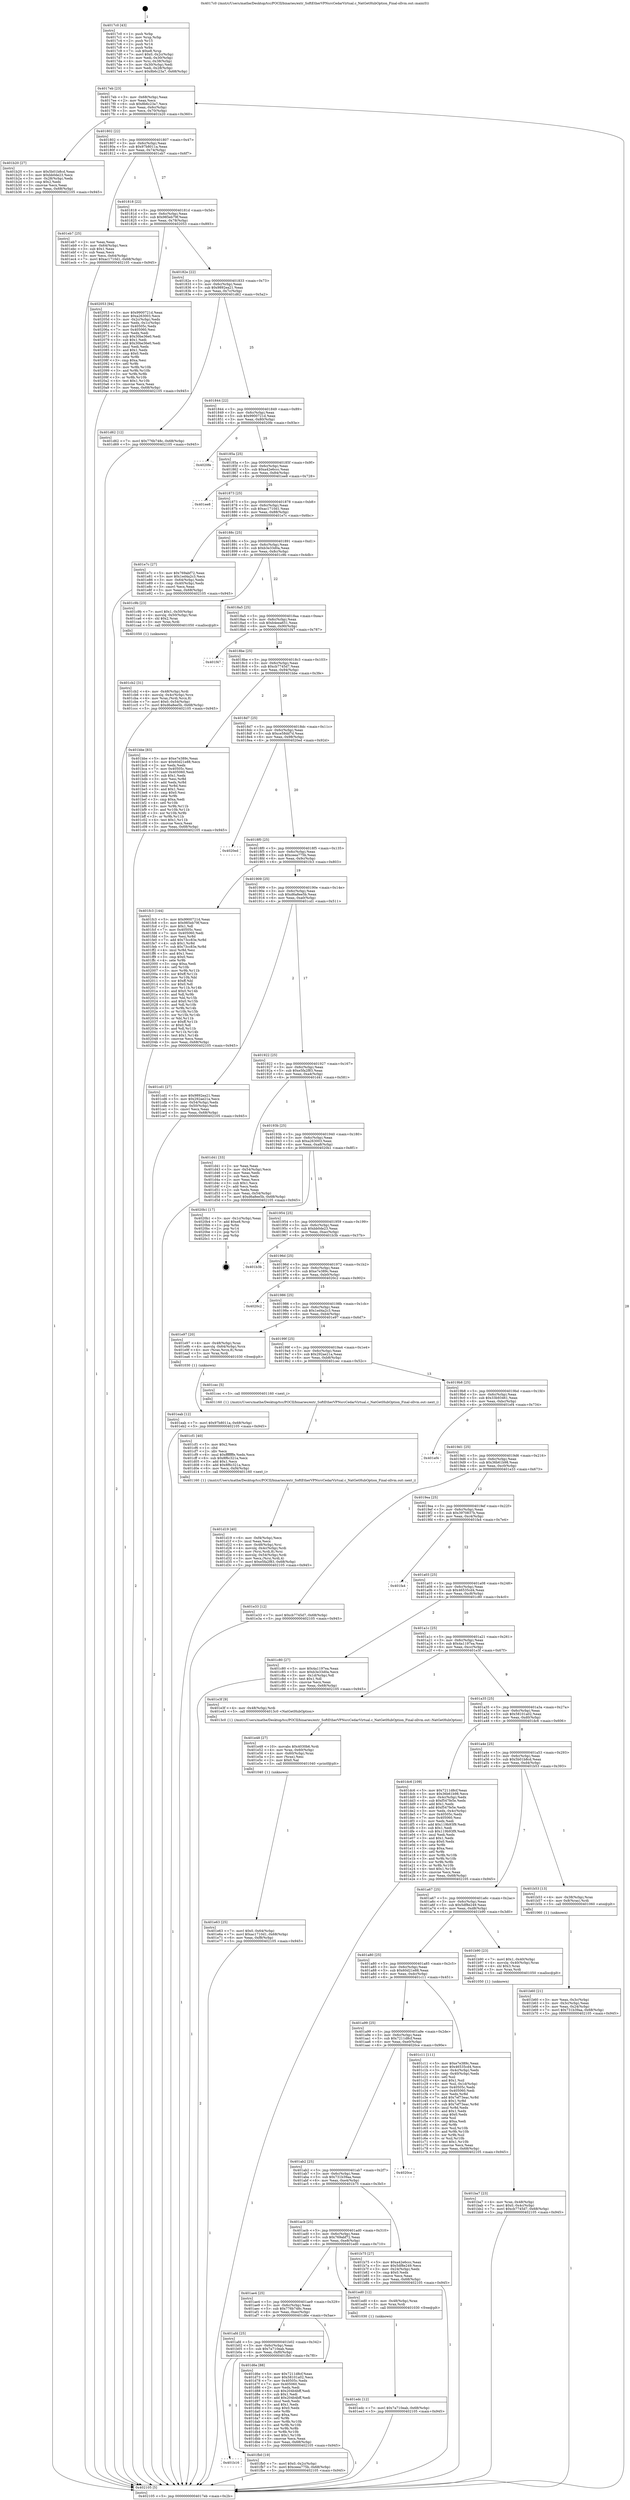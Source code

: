 digraph "0x4017c0" {
  label = "0x4017c0 (/mnt/c/Users/mathe/Desktop/tcc/POCII/binaries/extr_SoftEtherVPNsrcCedarVirtual.c_NatGetHubOption_Final-ollvm.out::main(0))"
  labelloc = "t"
  node[shape=record]

  Entry [label="",width=0.3,height=0.3,shape=circle,fillcolor=black,style=filled]
  "0x4017eb" [label="{
     0x4017eb [23]\l
     | [instrs]\l
     &nbsp;&nbsp;0x4017eb \<+3\>: mov -0x68(%rbp),%eax\l
     &nbsp;&nbsp;0x4017ee \<+2\>: mov %eax,%ecx\l
     &nbsp;&nbsp;0x4017f0 \<+6\>: sub $0x8b6c23a7,%ecx\l
     &nbsp;&nbsp;0x4017f6 \<+3\>: mov %eax,-0x6c(%rbp)\l
     &nbsp;&nbsp;0x4017f9 \<+3\>: mov %ecx,-0x70(%rbp)\l
     &nbsp;&nbsp;0x4017fc \<+6\>: je 0000000000401b20 \<main+0x360\>\l
  }"]
  "0x401b20" [label="{
     0x401b20 [27]\l
     | [instrs]\l
     &nbsp;&nbsp;0x401b20 \<+5\>: mov $0x5b01b8cd,%eax\l
     &nbsp;&nbsp;0x401b25 \<+5\>: mov $0xbb0de23,%ecx\l
     &nbsp;&nbsp;0x401b2a \<+3\>: mov -0x28(%rbp),%edx\l
     &nbsp;&nbsp;0x401b2d \<+3\>: cmp $0x2,%edx\l
     &nbsp;&nbsp;0x401b30 \<+3\>: cmovne %ecx,%eax\l
     &nbsp;&nbsp;0x401b33 \<+3\>: mov %eax,-0x68(%rbp)\l
     &nbsp;&nbsp;0x401b36 \<+5\>: jmp 0000000000402105 \<main+0x945\>\l
  }"]
  "0x401802" [label="{
     0x401802 [22]\l
     | [instrs]\l
     &nbsp;&nbsp;0x401802 \<+5\>: jmp 0000000000401807 \<main+0x47\>\l
     &nbsp;&nbsp;0x401807 \<+3\>: mov -0x6c(%rbp),%eax\l
     &nbsp;&nbsp;0x40180a \<+5\>: sub $0x97b8011a,%eax\l
     &nbsp;&nbsp;0x40180f \<+3\>: mov %eax,-0x74(%rbp)\l
     &nbsp;&nbsp;0x401812 \<+6\>: je 0000000000401eb7 \<main+0x6f7\>\l
  }"]
  "0x402105" [label="{
     0x402105 [5]\l
     | [instrs]\l
     &nbsp;&nbsp;0x402105 \<+5\>: jmp 00000000004017eb \<main+0x2b\>\l
  }"]
  "0x4017c0" [label="{
     0x4017c0 [43]\l
     | [instrs]\l
     &nbsp;&nbsp;0x4017c0 \<+1\>: push %rbp\l
     &nbsp;&nbsp;0x4017c1 \<+3\>: mov %rsp,%rbp\l
     &nbsp;&nbsp;0x4017c4 \<+2\>: push %r15\l
     &nbsp;&nbsp;0x4017c6 \<+2\>: push %r14\l
     &nbsp;&nbsp;0x4017c8 \<+1\>: push %rbx\l
     &nbsp;&nbsp;0x4017c9 \<+7\>: sub $0xe8,%rsp\l
     &nbsp;&nbsp;0x4017d0 \<+7\>: movl $0x0,-0x2c(%rbp)\l
     &nbsp;&nbsp;0x4017d7 \<+3\>: mov %edi,-0x30(%rbp)\l
     &nbsp;&nbsp;0x4017da \<+4\>: mov %rsi,-0x38(%rbp)\l
     &nbsp;&nbsp;0x4017de \<+3\>: mov -0x30(%rbp),%edi\l
     &nbsp;&nbsp;0x4017e1 \<+3\>: mov %edi,-0x28(%rbp)\l
     &nbsp;&nbsp;0x4017e4 \<+7\>: movl $0x8b6c23a7,-0x68(%rbp)\l
  }"]
  Exit [label="",width=0.3,height=0.3,shape=circle,fillcolor=black,style=filled,peripheries=2]
  "0x401eb7" [label="{
     0x401eb7 [25]\l
     | [instrs]\l
     &nbsp;&nbsp;0x401eb7 \<+2\>: xor %eax,%eax\l
     &nbsp;&nbsp;0x401eb9 \<+3\>: mov -0x64(%rbp),%ecx\l
     &nbsp;&nbsp;0x401ebc \<+3\>: sub $0x1,%eax\l
     &nbsp;&nbsp;0x401ebf \<+2\>: sub %eax,%ecx\l
     &nbsp;&nbsp;0x401ec1 \<+3\>: mov %ecx,-0x64(%rbp)\l
     &nbsp;&nbsp;0x401ec4 \<+7\>: movl $0xac1710d1,-0x68(%rbp)\l
     &nbsp;&nbsp;0x401ecb \<+5\>: jmp 0000000000402105 \<main+0x945\>\l
  }"]
  "0x401818" [label="{
     0x401818 [22]\l
     | [instrs]\l
     &nbsp;&nbsp;0x401818 \<+5\>: jmp 000000000040181d \<main+0x5d\>\l
     &nbsp;&nbsp;0x40181d \<+3\>: mov -0x6c(%rbp),%eax\l
     &nbsp;&nbsp;0x401820 \<+5\>: sub $0x985eb79f,%eax\l
     &nbsp;&nbsp;0x401825 \<+3\>: mov %eax,-0x78(%rbp)\l
     &nbsp;&nbsp;0x401828 \<+6\>: je 0000000000402053 \<main+0x893\>\l
  }"]
  "0x401b16" [label="{
     0x401b16\l
  }", style=dashed]
  "0x402053" [label="{
     0x402053 [94]\l
     | [instrs]\l
     &nbsp;&nbsp;0x402053 \<+5\>: mov $0x9900721d,%eax\l
     &nbsp;&nbsp;0x402058 \<+5\>: mov $0xa263003,%ecx\l
     &nbsp;&nbsp;0x40205d \<+3\>: mov -0x2c(%rbp),%edx\l
     &nbsp;&nbsp;0x402060 \<+3\>: mov %edx,-0x1c(%rbp)\l
     &nbsp;&nbsp;0x402063 \<+7\>: mov 0x40505c,%edx\l
     &nbsp;&nbsp;0x40206a \<+7\>: mov 0x405060,%esi\l
     &nbsp;&nbsp;0x402071 \<+2\>: mov %edx,%edi\l
     &nbsp;&nbsp;0x402073 \<+6\>: sub $0x30be36e0,%edi\l
     &nbsp;&nbsp;0x402079 \<+3\>: sub $0x1,%edi\l
     &nbsp;&nbsp;0x40207c \<+6\>: add $0x30be36e0,%edi\l
     &nbsp;&nbsp;0x402082 \<+3\>: imul %edi,%edx\l
     &nbsp;&nbsp;0x402085 \<+3\>: and $0x1,%edx\l
     &nbsp;&nbsp;0x402088 \<+3\>: cmp $0x0,%edx\l
     &nbsp;&nbsp;0x40208b \<+4\>: sete %r8b\l
     &nbsp;&nbsp;0x40208f \<+3\>: cmp $0xa,%esi\l
     &nbsp;&nbsp;0x402092 \<+4\>: setl %r9b\l
     &nbsp;&nbsp;0x402096 \<+3\>: mov %r8b,%r10b\l
     &nbsp;&nbsp;0x402099 \<+3\>: and %r9b,%r10b\l
     &nbsp;&nbsp;0x40209c \<+3\>: xor %r9b,%r8b\l
     &nbsp;&nbsp;0x40209f \<+3\>: or %r8b,%r10b\l
     &nbsp;&nbsp;0x4020a2 \<+4\>: test $0x1,%r10b\l
     &nbsp;&nbsp;0x4020a6 \<+3\>: cmovne %ecx,%eax\l
     &nbsp;&nbsp;0x4020a9 \<+3\>: mov %eax,-0x68(%rbp)\l
     &nbsp;&nbsp;0x4020ac \<+5\>: jmp 0000000000402105 \<main+0x945\>\l
  }"]
  "0x40182e" [label="{
     0x40182e [22]\l
     | [instrs]\l
     &nbsp;&nbsp;0x40182e \<+5\>: jmp 0000000000401833 \<main+0x73\>\l
     &nbsp;&nbsp;0x401833 \<+3\>: mov -0x6c(%rbp),%eax\l
     &nbsp;&nbsp;0x401836 \<+5\>: sub $0x9892ea21,%eax\l
     &nbsp;&nbsp;0x40183b \<+3\>: mov %eax,-0x7c(%rbp)\l
     &nbsp;&nbsp;0x40183e \<+6\>: je 0000000000401d62 \<main+0x5a2\>\l
  }"]
  "0x401fb0" [label="{
     0x401fb0 [19]\l
     | [instrs]\l
     &nbsp;&nbsp;0x401fb0 \<+7\>: movl $0x0,-0x2c(%rbp)\l
     &nbsp;&nbsp;0x401fb7 \<+7\>: movl $0xceea775b,-0x68(%rbp)\l
     &nbsp;&nbsp;0x401fbe \<+5\>: jmp 0000000000402105 \<main+0x945\>\l
  }"]
  "0x401d62" [label="{
     0x401d62 [12]\l
     | [instrs]\l
     &nbsp;&nbsp;0x401d62 \<+7\>: movl $0x776b748c,-0x68(%rbp)\l
     &nbsp;&nbsp;0x401d69 \<+5\>: jmp 0000000000402105 \<main+0x945\>\l
  }"]
  "0x401844" [label="{
     0x401844 [22]\l
     | [instrs]\l
     &nbsp;&nbsp;0x401844 \<+5\>: jmp 0000000000401849 \<main+0x89\>\l
     &nbsp;&nbsp;0x401849 \<+3\>: mov -0x6c(%rbp),%eax\l
     &nbsp;&nbsp;0x40184c \<+5\>: sub $0x9900721d,%eax\l
     &nbsp;&nbsp;0x401851 \<+3\>: mov %eax,-0x80(%rbp)\l
     &nbsp;&nbsp;0x401854 \<+6\>: je 00000000004020fe \<main+0x93e\>\l
  }"]
  "0x401edc" [label="{
     0x401edc [12]\l
     | [instrs]\l
     &nbsp;&nbsp;0x401edc \<+7\>: movl $0x7a710eab,-0x68(%rbp)\l
     &nbsp;&nbsp;0x401ee3 \<+5\>: jmp 0000000000402105 \<main+0x945\>\l
  }"]
  "0x4020fe" [label="{
     0x4020fe\l
  }", style=dashed]
  "0x40185a" [label="{
     0x40185a [25]\l
     | [instrs]\l
     &nbsp;&nbsp;0x40185a \<+5\>: jmp 000000000040185f \<main+0x9f\>\l
     &nbsp;&nbsp;0x40185f \<+3\>: mov -0x6c(%rbp),%eax\l
     &nbsp;&nbsp;0x401862 \<+5\>: sub $0xa42e6ccc,%eax\l
     &nbsp;&nbsp;0x401867 \<+6\>: mov %eax,-0x84(%rbp)\l
     &nbsp;&nbsp;0x40186d \<+6\>: je 0000000000401ee8 \<main+0x728\>\l
  }"]
  "0x401eab" [label="{
     0x401eab [12]\l
     | [instrs]\l
     &nbsp;&nbsp;0x401eab \<+7\>: movl $0x97b8011a,-0x68(%rbp)\l
     &nbsp;&nbsp;0x401eb2 \<+5\>: jmp 0000000000402105 \<main+0x945\>\l
  }"]
  "0x401ee8" [label="{
     0x401ee8\l
  }", style=dashed]
  "0x401873" [label="{
     0x401873 [25]\l
     | [instrs]\l
     &nbsp;&nbsp;0x401873 \<+5\>: jmp 0000000000401878 \<main+0xb8\>\l
     &nbsp;&nbsp;0x401878 \<+3\>: mov -0x6c(%rbp),%eax\l
     &nbsp;&nbsp;0x40187b \<+5\>: sub $0xac1710d1,%eax\l
     &nbsp;&nbsp;0x401880 \<+6\>: mov %eax,-0x88(%rbp)\l
     &nbsp;&nbsp;0x401886 \<+6\>: je 0000000000401e7c \<main+0x6bc\>\l
  }"]
  "0x401e63" [label="{
     0x401e63 [25]\l
     | [instrs]\l
     &nbsp;&nbsp;0x401e63 \<+7\>: movl $0x0,-0x64(%rbp)\l
     &nbsp;&nbsp;0x401e6a \<+7\>: movl $0xac1710d1,-0x68(%rbp)\l
     &nbsp;&nbsp;0x401e71 \<+6\>: mov %eax,-0xf8(%rbp)\l
     &nbsp;&nbsp;0x401e77 \<+5\>: jmp 0000000000402105 \<main+0x945\>\l
  }"]
  "0x401e7c" [label="{
     0x401e7c [27]\l
     | [instrs]\l
     &nbsp;&nbsp;0x401e7c \<+5\>: mov $0x769abf72,%eax\l
     &nbsp;&nbsp;0x401e81 \<+5\>: mov $0x1ed4a2c3,%ecx\l
     &nbsp;&nbsp;0x401e86 \<+3\>: mov -0x64(%rbp),%edx\l
     &nbsp;&nbsp;0x401e89 \<+3\>: cmp -0x40(%rbp),%edx\l
     &nbsp;&nbsp;0x401e8c \<+3\>: cmovl %ecx,%eax\l
     &nbsp;&nbsp;0x401e8f \<+3\>: mov %eax,-0x68(%rbp)\l
     &nbsp;&nbsp;0x401e92 \<+5\>: jmp 0000000000402105 \<main+0x945\>\l
  }"]
  "0x40188c" [label="{
     0x40188c [25]\l
     | [instrs]\l
     &nbsp;&nbsp;0x40188c \<+5\>: jmp 0000000000401891 \<main+0xd1\>\l
     &nbsp;&nbsp;0x401891 \<+3\>: mov -0x6c(%rbp),%eax\l
     &nbsp;&nbsp;0x401894 \<+5\>: sub $0xb3e33d0a,%eax\l
     &nbsp;&nbsp;0x401899 \<+6\>: mov %eax,-0x8c(%rbp)\l
     &nbsp;&nbsp;0x40189f \<+6\>: je 0000000000401c9b \<main+0x4db\>\l
  }"]
  "0x401e48" [label="{
     0x401e48 [27]\l
     | [instrs]\l
     &nbsp;&nbsp;0x401e48 \<+10\>: movabs $0x4030b6,%rdi\l
     &nbsp;&nbsp;0x401e52 \<+4\>: mov %rax,-0x60(%rbp)\l
     &nbsp;&nbsp;0x401e56 \<+4\>: mov -0x60(%rbp),%rax\l
     &nbsp;&nbsp;0x401e5a \<+2\>: mov (%rax),%esi\l
     &nbsp;&nbsp;0x401e5c \<+2\>: mov $0x0,%al\l
     &nbsp;&nbsp;0x401e5e \<+5\>: call 0000000000401040 \<printf@plt\>\l
     | [calls]\l
     &nbsp;&nbsp;0x401040 \{1\} (unknown)\l
  }"]
  "0x401c9b" [label="{
     0x401c9b [23]\l
     | [instrs]\l
     &nbsp;&nbsp;0x401c9b \<+7\>: movl $0x1,-0x50(%rbp)\l
     &nbsp;&nbsp;0x401ca2 \<+4\>: movslq -0x50(%rbp),%rax\l
     &nbsp;&nbsp;0x401ca6 \<+4\>: shl $0x2,%rax\l
     &nbsp;&nbsp;0x401caa \<+3\>: mov %rax,%rdi\l
     &nbsp;&nbsp;0x401cad \<+5\>: call 0000000000401050 \<malloc@plt\>\l
     | [calls]\l
     &nbsp;&nbsp;0x401050 \{1\} (unknown)\l
  }"]
  "0x4018a5" [label="{
     0x4018a5 [25]\l
     | [instrs]\l
     &nbsp;&nbsp;0x4018a5 \<+5\>: jmp 00000000004018aa \<main+0xea\>\l
     &nbsp;&nbsp;0x4018aa \<+3\>: mov -0x6c(%rbp),%eax\l
     &nbsp;&nbsp;0x4018ad \<+5\>: sub $0xb4eea651,%eax\l
     &nbsp;&nbsp;0x4018b2 \<+6\>: mov %eax,-0x90(%rbp)\l
     &nbsp;&nbsp;0x4018b8 \<+6\>: je 0000000000401f47 \<main+0x787\>\l
  }"]
  "0x401afd" [label="{
     0x401afd [25]\l
     | [instrs]\l
     &nbsp;&nbsp;0x401afd \<+5\>: jmp 0000000000401b02 \<main+0x342\>\l
     &nbsp;&nbsp;0x401b02 \<+3\>: mov -0x6c(%rbp),%eax\l
     &nbsp;&nbsp;0x401b05 \<+5\>: sub $0x7a710eab,%eax\l
     &nbsp;&nbsp;0x401b0a \<+6\>: mov %eax,-0xf0(%rbp)\l
     &nbsp;&nbsp;0x401b10 \<+6\>: je 0000000000401fb0 \<main+0x7f0\>\l
  }"]
  "0x401f47" [label="{
     0x401f47\l
  }", style=dashed]
  "0x4018be" [label="{
     0x4018be [25]\l
     | [instrs]\l
     &nbsp;&nbsp;0x4018be \<+5\>: jmp 00000000004018c3 \<main+0x103\>\l
     &nbsp;&nbsp;0x4018c3 \<+3\>: mov -0x6c(%rbp),%eax\l
     &nbsp;&nbsp;0x4018c6 \<+5\>: sub $0xcb7745d7,%eax\l
     &nbsp;&nbsp;0x4018cb \<+6\>: mov %eax,-0x94(%rbp)\l
     &nbsp;&nbsp;0x4018d1 \<+6\>: je 0000000000401bbe \<main+0x3fe\>\l
  }"]
  "0x401d6e" [label="{
     0x401d6e [88]\l
     | [instrs]\l
     &nbsp;&nbsp;0x401d6e \<+5\>: mov $0x7211d8cf,%eax\l
     &nbsp;&nbsp;0x401d73 \<+5\>: mov $0x58101a02,%ecx\l
     &nbsp;&nbsp;0x401d78 \<+7\>: mov 0x40505c,%edx\l
     &nbsp;&nbsp;0x401d7f \<+7\>: mov 0x405060,%esi\l
     &nbsp;&nbsp;0x401d86 \<+2\>: mov %edx,%edi\l
     &nbsp;&nbsp;0x401d88 \<+6\>: sub $0x204b4bff,%edi\l
     &nbsp;&nbsp;0x401d8e \<+3\>: sub $0x1,%edi\l
     &nbsp;&nbsp;0x401d91 \<+6\>: add $0x204b4bff,%edi\l
     &nbsp;&nbsp;0x401d97 \<+3\>: imul %edi,%edx\l
     &nbsp;&nbsp;0x401d9a \<+3\>: and $0x1,%edx\l
     &nbsp;&nbsp;0x401d9d \<+3\>: cmp $0x0,%edx\l
     &nbsp;&nbsp;0x401da0 \<+4\>: sete %r8b\l
     &nbsp;&nbsp;0x401da4 \<+3\>: cmp $0xa,%esi\l
     &nbsp;&nbsp;0x401da7 \<+4\>: setl %r9b\l
     &nbsp;&nbsp;0x401dab \<+3\>: mov %r8b,%r10b\l
     &nbsp;&nbsp;0x401dae \<+3\>: and %r9b,%r10b\l
     &nbsp;&nbsp;0x401db1 \<+3\>: xor %r9b,%r8b\l
     &nbsp;&nbsp;0x401db4 \<+3\>: or %r8b,%r10b\l
     &nbsp;&nbsp;0x401db7 \<+4\>: test $0x1,%r10b\l
     &nbsp;&nbsp;0x401dbb \<+3\>: cmovne %ecx,%eax\l
     &nbsp;&nbsp;0x401dbe \<+3\>: mov %eax,-0x68(%rbp)\l
     &nbsp;&nbsp;0x401dc1 \<+5\>: jmp 0000000000402105 \<main+0x945\>\l
  }"]
  "0x401bbe" [label="{
     0x401bbe [83]\l
     | [instrs]\l
     &nbsp;&nbsp;0x401bbe \<+5\>: mov $0xe7e389c,%eax\l
     &nbsp;&nbsp;0x401bc3 \<+5\>: mov $0x60d21e88,%ecx\l
     &nbsp;&nbsp;0x401bc8 \<+2\>: xor %edx,%edx\l
     &nbsp;&nbsp;0x401bca \<+7\>: mov 0x40505c,%esi\l
     &nbsp;&nbsp;0x401bd1 \<+7\>: mov 0x405060,%edi\l
     &nbsp;&nbsp;0x401bd8 \<+3\>: sub $0x1,%edx\l
     &nbsp;&nbsp;0x401bdb \<+3\>: mov %esi,%r8d\l
     &nbsp;&nbsp;0x401bde \<+3\>: add %edx,%r8d\l
     &nbsp;&nbsp;0x401be1 \<+4\>: imul %r8d,%esi\l
     &nbsp;&nbsp;0x401be5 \<+3\>: and $0x1,%esi\l
     &nbsp;&nbsp;0x401be8 \<+3\>: cmp $0x0,%esi\l
     &nbsp;&nbsp;0x401beb \<+4\>: sete %r9b\l
     &nbsp;&nbsp;0x401bef \<+3\>: cmp $0xa,%edi\l
     &nbsp;&nbsp;0x401bf2 \<+4\>: setl %r10b\l
     &nbsp;&nbsp;0x401bf6 \<+3\>: mov %r9b,%r11b\l
     &nbsp;&nbsp;0x401bf9 \<+3\>: and %r10b,%r11b\l
     &nbsp;&nbsp;0x401bfc \<+3\>: xor %r10b,%r9b\l
     &nbsp;&nbsp;0x401bff \<+3\>: or %r9b,%r11b\l
     &nbsp;&nbsp;0x401c02 \<+4\>: test $0x1,%r11b\l
     &nbsp;&nbsp;0x401c06 \<+3\>: cmovne %ecx,%eax\l
     &nbsp;&nbsp;0x401c09 \<+3\>: mov %eax,-0x68(%rbp)\l
     &nbsp;&nbsp;0x401c0c \<+5\>: jmp 0000000000402105 \<main+0x945\>\l
  }"]
  "0x4018d7" [label="{
     0x4018d7 [25]\l
     | [instrs]\l
     &nbsp;&nbsp;0x4018d7 \<+5\>: jmp 00000000004018dc \<main+0x11c\>\l
     &nbsp;&nbsp;0x4018dc \<+3\>: mov -0x6c(%rbp),%eax\l
     &nbsp;&nbsp;0x4018df \<+5\>: sub $0xce58dd7d,%eax\l
     &nbsp;&nbsp;0x4018e4 \<+6\>: mov %eax,-0x98(%rbp)\l
     &nbsp;&nbsp;0x4018ea \<+6\>: je 00000000004020ed \<main+0x92d\>\l
  }"]
  "0x401ae4" [label="{
     0x401ae4 [25]\l
     | [instrs]\l
     &nbsp;&nbsp;0x401ae4 \<+5\>: jmp 0000000000401ae9 \<main+0x329\>\l
     &nbsp;&nbsp;0x401ae9 \<+3\>: mov -0x6c(%rbp),%eax\l
     &nbsp;&nbsp;0x401aec \<+5\>: sub $0x776b748c,%eax\l
     &nbsp;&nbsp;0x401af1 \<+6\>: mov %eax,-0xec(%rbp)\l
     &nbsp;&nbsp;0x401af7 \<+6\>: je 0000000000401d6e \<main+0x5ae\>\l
  }"]
  "0x4020ed" [label="{
     0x4020ed\l
  }", style=dashed]
  "0x4018f0" [label="{
     0x4018f0 [25]\l
     | [instrs]\l
     &nbsp;&nbsp;0x4018f0 \<+5\>: jmp 00000000004018f5 \<main+0x135\>\l
     &nbsp;&nbsp;0x4018f5 \<+3\>: mov -0x6c(%rbp),%eax\l
     &nbsp;&nbsp;0x4018f8 \<+5\>: sub $0xceea775b,%eax\l
     &nbsp;&nbsp;0x4018fd \<+6\>: mov %eax,-0x9c(%rbp)\l
     &nbsp;&nbsp;0x401903 \<+6\>: je 0000000000401fc3 \<main+0x803\>\l
  }"]
  "0x401ed0" [label="{
     0x401ed0 [12]\l
     | [instrs]\l
     &nbsp;&nbsp;0x401ed0 \<+4\>: mov -0x48(%rbp),%rax\l
     &nbsp;&nbsp;0x401ed4 \<+3\>: mov %rax,%rdi\l
     &nbsp;&nbsp;0x401ed7 \<+5\>: call 0000000000401030 \<free@plt\>\l
     | [calls]\l
     &nbsp;&nbsp;0x401030 \{1\} (unknown)\l
  }"]
  "0x401fc3" [label="{
     0x401fc3 [144]\l
     | [instrs]\l
     &nbsp;&nbsp;0x401fc3 \<+5\>: mov $0x9900721d,%eax\l
     &nbsp;&nbsp;0x401fc8 \<+5\>: mov $0x985eb79f,%ecx\l
     &nbsp;&nbsp;0x401fcd \<+2\>: mov $0x1,%dl\l
     &nbsp;&nbsp;0x401fcf \<+7\>: mov 0x40505c,%esi\l
     &nbsp;&nbsp;0x401fd6 \<+7\>: mov 0x405060,%edi\l
     &nbsp;&nbsp;0x401fdd \<+3\>: mov %esi,%r8d\l
     &nbsp;&nbsp;0x401fe0 \<+7\>: add $0x73cc83e,%r8d\l
     &nbsp;&nbsp;0x401fe7 \<+4\>: sub $0x1,%r8d\l
     &nbsp;&nbsp;0x401feb \<+7\>: sub $0x73cc83e,%r8d\l
     &nbsp;&nbsp;0x401ff2 \<+4\>: imul %r8d,%esi\l
     &nbsp;&nbsp;0x401ff6 \<+3\>: and $0x1,%esi\l
     &nbsp;&nbsp;0x401ff9 \<+3\>: cmp $0x0,%esi\l
     &nbsp;&nbsp;0x401ffc \<+4\>: sete %r9b\l
     &nbsp;&nbsp;0x402000 \<+3\>: cmp $0xa,%edi\l
     &nbsp;&nbsp;0x402003 \<+4\>: setl %r10b\l
     &nbsp;&nbsp;0x402007 \<+3\>: mov %r9b,%r11b\l
     &nbsp;&nbsp;0x40200a \<+4\>: xor $0xff,%r11b\l
     &nbsp;&nbsp;0x40200e \<+3\>: mov %r10b,%bl\l
     &nbsp;&nbsp;0x402011 \<+3\>: xor $0xff,%bl\l
     &nbsp;&nbsp;0x402014 \<+3\>: xor $0x0,%dl\l
     &nbsp;&nbsp;0x402017 \<+3\>: mov %r11b,%r14b\l
     &nbsp;&nbsp;0x40201a \<+4\>: and $0x0,%r14b\l
     &nbsp;&nbsp;0x40201e \<+3\>: and %dl,%r9b\l
     &nbsp;&nbsp;0x402021 \<+3\>: mov %bl,%r15b\l
     &nbsp;&nbsp;0x402024 \<+4\>: and $0x0,%r15b\l
     &nbsp;&nbsp;0x402028 \<+3\>: and %dl,%r10b\l
     &nbsp;&nbsp;0x40202b \<+3\>: or %r9b,%r14b\l
     &nbsp;&nbsp;0x40202e \<+3\>: or %r10b,%r15b\l
     &nbsp;&nbsp;0x402031 \<+3\>: xor %r15b,%r14b\l
     &nbsp;&nbsp;0x402034 \<+3\>: or %bl,%r11b\l
     &nbsp;&nbsp;0x402037 \<+4\>: xor $0xff,%r11b\l
     &nbsp;&nbsp;0x40203b \<+3\>: or $0x0,%dl\l
     &nbsp;&nbsp;0x40203e \<+3\>: and %dl,%r11b\l
     &nbsp;&nbsp;0x402041 \<+3\>: or %r11b,%r14b\l
     &nbsp;&nbsp;0x402044 \<+4\>: test $0x1,%r14b\l
     &nbsp;&nbsp;0x402048 \<+3\>: cmovne %ecx,%eax\l
     &nbsp;&nbsp;0x40204b \<+3\>: mov %eax,-0x68(%rbp)\l
     &nbsp;&nbsp;0x40204e \<+5\>: jmp 0000000000402105 \<main+0x945\>\l
  }"]
  "0x401909" [label="{
     0x401909 [25]\l
     | [instrs]\l
     &nbsp;&nbsp;0x401909 \<+5\>: jmp 000000000040190e \<main+0x14e\>\l
     &nbsp;&nbsp;0x40190e \<+3\>: mov -0x6c(%rbp),%eax\l
     &nbsp;&nbsp;0x401911 \<+5\>: sub $0xd6a8ee5b,%eax\l
     &nbsp;&nbsp;0x401916 \<+6\>: mov %eax,-0xa0(%rbp)\l
     &nbsp;&nbsp;0x40191c \<+6\>: je 0000000000401cd1 \<main+0x511\>\l
  }"]
  "0x401d19" [label="{
     0x401d19 [40]\l
     | [instrs]\l
     &nbsp;&nbsp;0x401d19 \<+6\>: mov -0xf4(%rbp),%ecx\l
     &nbsp;&nbsp;0x401d1f \<+3\>: imul %eax,%ecx\l
     &nbsp;&nbsp;0x401d22 \<+4\>: mov -0x48(%rbp),%rsi\l
     &nbsp;&nbsp;0x401d26 \<+4\>: movslq -0x4c(%rbp),%rdi\l
     &nbsp;&nbsp;0x401d2a \<+4\>: mov (%rsi,%rdi,8),%rsi\l
     &nbsp;&nbsp;0x401d2e \<+4\>: movslq -0x54(%rbp),%rdi\l
     &nbsp;&nbsp;0x401d32 \<+3\>: mov %ecx,(%rsi,%rdi,4)\l
     &nbsp;&nbsp;0x401d35 \<+7\>: movl $0xe5fa2f83,-0x68(%rbp)\l
     &nbsp;&nbsp;0x401d3c \<+5\>: jmp 0000000000402105 \<main+0x945\>\l
  }"]
  "0x401cd1" [label="{
     0x401cd1 [27]\l
     | [instrs]\l
     &nbsp;&nbsp;0x401cd1 \<+5\>: mov $0x9892ea21,%eax\l
     &nbsp;&nbsp;0x401cd6 \<+5\>: mov $0x292ae21a,%ecx\l
     &nbsp;&nbsp;0x401cdb \<+3\>: mov -0x54(%rbp),%edx\l
     &nbsp;&nbsp;0x401cde \<+3\>: cmp -0x50(%rbp),%edx\l
     &nbsp;&nbsp;0x401ce1 \<+3\>: cmovl %ecx,%eax\l
     &nbsp;&nbsp;0x401ce4 \<+3\>: mov %eax,-0x68(%rbp)\l
     &nbsp;&nbsp;0x401ce7 \<+5\>: jmp 0000000000402105 \<main+0x945\>\l
  }"]
  "0x401922" [label="{
     0x401922 [25]\l
     | [instrs]\l
     &nbsp;&nbsp;0x401922 \<+5\>: jmp 0000000000401927 \<main+0x167\>\l
     &nbsp;&nbsp;0x401927 \<+3\>: mov -0x6c(%rbp),%eax\l
     &nbsp;&nbsp;0x40192a \<+5\>: sub $0xe5fa2f83,%eax\l
     &nbsp;&nbsp;0x40192f \<+6\>: mov %eax,-0xa4(%rbp)\l
     &nbsp;&nbsp;0x401935 \<+6\>: je 0000000000401d41 \<main+0x581\>\l
  }"]
  "0x401cf1" [label="{
     0x401cf1 [40]\l
     | [instrs]\l
     &nbsp;&nbsp;0x401cf1 \<+5\>: mov $0x2,%ecx\l
     &nbsp;&nbsp;0x401cf6 \<+1\>: cltd\l
     &nbsp;&nbsp;0x401cf7 \<+2\>: idiv %ecx\l
     &nbsp;&nbsp;0x401cf9 \<+6\>: imul $0xfffffffe,%edx,%ecx\l
     &nbsp;&nbsp;0x401cff \<+6\>: sub $0x8f6c321a,%ecx\l
     &nbsp;&nbsp;0x401d05 \<+3\>: add $0x1,%ecx\l
     &nbsp;&nbsp;0x401d08 \<+6\>: add $0x8f6c321a,%ecx\l
     &nbsp;&nbsp;0x401d0e \<+6\>: mov %ecx,-0xf4(%rbp)\l
     &nbsp;&nbsp;0x401d14 \<+5\>: call 0000000000401160 \<next_i\>\l
     | [calls]\l
     &nbsp;&nbsp;0x401160 \{1\} (/mnt/c/Users/mathe/Desktop/tcc/POCII/binaries/extr_SoftEtherVPNsrcCedarVirtual.c_NatGetHubOption_Final-ollvm.out::next_i)\l
  }"]
  "0x401d41" [label="{
     0x401d41 [33]\l
     | [instrs]\l
     &nbsp;&nbsp;0x401d41 \<+2\>: xor %eax,%eax\l
     &nbsp;&nbsp;0x401d43 \<+3\>: mov -0x54(%rbp),%ecx\l
     &nbsp;&nbsp;0x401d46 \<+2\>: mov %eax,%edx\l
     &nbsp;&nbsp;0x401d48 \<+2\>: sub %ecx,%edx\l
     &nbsp;&nbsp;0x401d4a \<+2\>: mov %eax,%ecx\l
     &nbsp;&nbsp;0x401d4c \<+3\>: sub $0x1,%ecx\l
     &nbsp;&nbsp;0x401d4f \<+2\>: add %ecx,%edx\l
     &nbsp;&nbsp;0x401d51 \<+2\>: sub %edx,%eax\l
     &nbsp;&nbsp;0x401d53 \<+3\>: mov %eax,-0x54(%rbp)\l
     &nbsp;&nbsp;0x401d56 \<+7\>: movl $0xd6a8ee5b,-0x68(%rbp)\l
     &nbsp;&nbsp;0x401d5d \<+5\>: jmp 0000000000402105 \<main+0x945\>\l
  }"]
  "0x40193b" [label="{
     0x40193b [25]\l
     | [instrs]\l
     &nbsp;&nbsp;0x40193b \<+5\>: jmp 0000000000401940 \<main+0x180\>\l
     &nbsp;&nbsp;0x401940 \<+3\>: mov -0x6c(%rbp),%eax\l
     &nbsp;&nbsp;0x401943 \<+5\>: sub $0xa263003,%eax\l
     &nbsp;&nbsp;0x401948 \<+6\>: mov %eax,-0xa8(%rbp)\l
     &nbsp;&nbsp;0x40194e \<+6\>: je 00000000004020b1 \<main+0x8f1\>\l
  }"]
  "0x401cb2" [label="{
     0x401cb2 [31]\l
     | [instrs]\l
     &nbsp;&nbsp;0x401cb2 \<+4\>: mov -0x48(%rbp),%rdi\l
     &nbsp;&nbsp;0x401cb6 \<+4\>: movslq -0x4c(%rbp),%rcx\l
     &nbsp;&nbsp;0x401cba \<+4\>: mov %rax,(%rdi,%rcx,8)\l
     &nbsp;&nbsp;0x401cbe \<+7\>: movl $0x0,-0x54(%rbp)\l
     &nbsp;&nbsp;0x401cc5 \<+7\>: movl $0xd6a8ee5b,-0x68(%rbp)\l
     &nbsp;&nbsp;0x401ccc \<+5\>: jmp 0000000000402105 \<main+0x945\>\l
  }"]
  "0x4020b1" [label="{
     0x4020b1 [17]\l
     | [instrs]\l
     &nbsp;&nbsp;0x4020b1 \<+3\>: mov -0x1c(%rbp),%eax\l
     &nbsp;&nbsp;0x4020b4 \<+7\>: add $0xe8,%rsp\l
     &nbsp;&nbsp;0x4020bb \<+1\>: pop %rbx\l
     &nbsp;&nbsp;0x4020bc \<+2\>: pop %r14\l
     &nbsp;&nbsp;0x4020be \<+2\>: pop %r15\l
     &nbsp;&nbsp;0x4020c0 \<+1\>: pop %rbp\l
     &nbsp;&nbsp;0x4020c1 \<+1\>: ret\l
  }"]
  "0x401954" [label="{
     0x401954 [25]\l
     | [instrs]\l
     &nbsp;&nbsp;0x401954 \<+5\>: jmp 0000000000401959 \<main+0x199\>\l
     &nbsp;&nbsp;0x401959 \<+3\>: mov -0x6c(%rbp),%eax\l
     &nbsp;&nbsp;0x40195c \<+5\>: sub $0xbb0de23,%eax\l
     &nbsp;&nbsp;0x401961 \<+6\>: mov %eax,-0xac(%rbp)\l
     &nbsp;&nbsp;0x401967 \<+6\>: je 0000000000401b3b \<main+0x37b\>\l
  }"]
  "0x401ba7" [label="{
     0x401ba7 [23]\l
     | [instrs]\l
     &nbsp;&nbsp;0x401ba7 \<+4\>: mov %rax,-0x48(%rbp)\l
     &nbsp;&nbsp;0x401bab \<+7\>: movl $0x0,-0x4c(%rbp)\l
     &nbsp;&nbsp;0x401bb2 \<+7\>: movl $0xcb7745d7,-0x68(%rbp)\l
     &nbsp;&nbsp;0x401bb9 \<+5\>: jmp 0000000000402105 \<main+0x945\>\l
  }"]
  "0x401b3b" [label="{
     0x401b3b\l
  }", style=dashed]
  "0x40196d" [label="{
     0x40196d [25]\l
     | [instrs]\l
     &nbsp;&nbsp;0x40196d \<+5\>: jmp 0000000000401972 \<main+0x1b2\>\l
     &nbsp;&nbsp;0x401972 \<+3\>: mov -0x6c(%rbp),%eax\l
     &nbsp;&nbsp;0x401975 \<+5\>: sub $0xe7e389c,%eax\l
     &nbsp;&nbsp;0x40197a \<+6\>: mov %eax,-0xb0(%rbp)\l
     &nbsp;&nbsp;0x401980 \<+6\>: je 00000000004020c2 \<main+0x902\>\l
  }"]
  "0x401acb" [label="{
     0x401acb [25]\l
     | [instrs]\l
     &nbsp;&nbsp;0x401acb \<+5\>: jmp 0000000000401ad0 \<main+0x310\>\l
     &nbsp;&nbsp;0x401ad0 \<+3\>: mov -0x6c(%rbp),%eax\l
     &nbsp;&nbsp;0x401ad3 \<+5\>: sub $0x769abf72,%eax\l
     &nbsp;&nbsp;0x401ad8 \<+6\>: mov %eax,-0xe8(%rbp)\l
     &nbsp;&nbsp;0x401ade \<+6\>: je 0000000000401ed0 \<main+0x710\>\l
  }"]
  "0x4020c2" [label="{
     0x4020c2\l
  }", style=dashed]
  "0x401986" [label="{
     0x401986 [25]\l
     | [instrs]\l
     &nbsp;&nbsp;0x401986 \<+5\>: jmp 000000000040198b \<main+0x1cb\>\l
     &nbsp;&nbsp;0x40198b \<+3\>: mov -0x6c(%rbp),%eax\l
     &nbsp;&nbsp;0x40198e \<+5\>: sub $0x1ed4a2c3,%eax\l
     &nbsp;&nbsp;0x401993 \<+6\>: mov %eax,-0xb4(%rbp)\l
     &nbsp;&nbsp;0x401999 \<+6\>: je 0000000000401e97 \<main+0x6d7\>\l
  }"]
  "0x401b75" [label="{
     0x401b75 [27]\l
     | [instrs]\l
     &nbsp;&nbsp;0x401b75 \<+5\>: mov $0xa42e6ccc,%eax\l
     &nbsp;&nbsp;0x401b7a \<+5\>: mov $0x5df8e249,%ecx\l
     &nbsp;&nbsp;0x401b7f \<+3\>: mov -0x24(%rbp),%edx\l
     &nbsp;&nbsp;0x401b82 \<+3\>: cmp $0x0,%edx\l
     &nbsp;&nbsp;0x401b85 \<+3\>: cmove %ecx,%eax\l
     &nbsp;&nbsp;0x401b88 \<+3\>: mov %eax,-0x68(%rbp)\l
     &nbsp;&nbsp;0x401b8b \<+5\>: jmp 0000000000402105 \<main+0x945\>\l
  }"]
  "0x401e97" [label="{
     0x401e97 [20]\l
     | [instrs]\l
     &nbsp;&nbsp;0x401e97 \<+4\>: mov -0x48(%rbp),%rax\l
     &nbsp;&nbsp;0x401e9b \<+4\>: movslq -0x64(%rbp),%rcx\l
     &nbsp;&nbsp;0x401e9f \<+4\>: mov (%rax,%rcx,8),%rax\l
     &nbsp;&nbsp;0x401ea3 \<+3\>: mov %rax,%rdi\l
     &nbsp;&nbsp;0x401ea6 \<+5\>: call 0000000000401030 \<free@plt\>\l
     | [calls]\l
     &nbsp;&nbsp;0x401030 \{1\} (unknown)\l
  }"]
  "0x40199f" [label="{
     0x40199f [25]\l
     | [instrs]\l
     &nbsp;&nbsp;0x40199f \<+5\>: jmp 00000000004019a4 \<main+0x1e4\>\l
     &nbsp;&nbsp;0x4019a4 \<+3\>: mov -0x6c(%rbp),%eax\l
     &nbsp;&nbsp;0x4019a7 \<+5\>: sub $0x292ae21a,%eax\l
     &nbsp;&nbsp;0x4019ac \<+6\>: mov %eax,-0xb8(%rbp)\l
     &nbsp;&nbsp;0x4019b2 \<+6\>: je 0000000000401cec \<main+0x52c\>\l
  }"]
  "0x401ab2" [label="{
     0x401ab2 [25]\l
     | [instrs]\l
     &nbsp;&nbsp;0x401ab2 \<+5\>: jmp 0000000000401ab7 \<main+0x2f7\>\l
     &nbsp;&nbsp;0x401ab7 \<+3\>: mov -0x6c(%rbp),%eax\l
     &nbsp;&nbsp;0x401aba \<+5\>: sub $0x731b39aa,%eax\l
     &nbsp;&nbsp;0x401abf \<+6\>: mov %eax,-0xe4(%rbp)\l
     &nbsp;&nbsp;0x401ac5 \<+6\>: je 0000000000401b75 \<main+0x3b5\>\l
  }"]
  "0x401cec" [label="{
     0x401cec [5]\l
     | [instrs]\l
     &nbsp;&nbsp;0x401cec \<+5\>: call 0000000000401160 \<next_i\>\l
     | [calls]\l
     &nbsp;&nbsp;0x401160 \{1\} (/mnt/c/Users/mathe/Desktop/tcc/POCII/binaries/extr_SoftEtherVPNsrcCedarVirtual.c_NatGetHubOption_Final-ollvm.out::next_i)\l
  }"]
  "0x4019b8" [label="{
     0x4019b8 [25]\l
     | [instrs]\l
     &nbsp;&nbsp;0x4019b8 \<+5\>: jmp 00000000004019bd \<main+0x1fd\>\l
     &nbsp;&nbsp;0x4019bd \<+3\>: mov -0x6c(%rbp),%eax\l
     &nbsp;&nbsp;0x4019c0 \<+5\>: sub $0x33b93461,%eax\l
     &nbsp;&nbsp;0x4019c5 \<+6\>: mov %eax,-0xbc(%rbp)\l
     &nbsp;&nbsp;0x4019cb \<+6\>: je 0000000000401ef4 \<main+0x734\>\l
  }"]
  "0x4020ce" [label="{
     0x4020ce\l
  }", style=dashed]
  "0x401ef4" [label="{
     0x401ef4\l
  }", style=dashed]
  "0x4019d1" [label="{
     0x4019d1 [25]\l
     | [instrs]\l
     &nbsp;&nbsp;0x4019d1 \<+5\>: jmp 00000000004019d6 \<main+0x216\>\l
     &nbsp;&nbsp;0x4019d6 \<+3\>: mov -0x6c(%rbp),%eax\l
     &nbsp;&nbsp;0x4019d9 \<+5\>: sub $0x36b61b98,%eax\l
     &nbsp;&nbsp;0x4019de \<+6\>: mov %eax,-0xc0(%rbp)\l
     &nbsp;&nbsp;0x4019e4 \<+6\>: je 0000000000401e33 \<main+0x673\>\l
  }"]
  "0x401a99" [label="{
     0x401a99 [25]\l
     | [instrs]\l
     &nbsp;&nbsp;0x401a99 \<+5\>: jmp 0000000000401a9e \<main+0x2de\>\l
     &nbsp;&nbsp;0x401a9e \<+3\>: mov -0x6c(%rbp),%eax\l
     &nbsp;&nbsp;0x401aa1 \<+5\>: sub $0x7211d8cf,%eax\l
     &nbsp;&nbsp;0x401aa6 \<+6\>: mov %eax,-0xe0(%rbp)\l
     &nbsp;&nbsp;0x401aac \<+6\>: je 00000000004020ce \<main+0x90e\>\l
  }"]
  "0x401e33" [label="{
     0x401e33 [12]\l
     | [instrs]\l
     &nbsp;&nbsp;0x401e33 \<+7\>: movl $0xcb7745d7,-0x68(%rbp)\l
     &nbsp;&nbsp;0x401e3a \<+5\>: jmp 0000000000402105 \<main+0x945\>\l
  }"]
  "0x4019ea" [label="{
     0x4019ea [25]\l
     | [instrs]\l
     &nbsp;&nbsp;0x4019ea \<+5\>: jmp 00000000004019ef \<main+0x22f\>\l
     &nbsp;&nbsp;0x4019ef \<+3\>: mov -0x6c(%rbp),%eax\l
     &nbsp;&nbsp;0x4019f2 \<+5\>: sub $0x3970837b,%eax\l
     &nbsp;&nbsp;0x4019f7 \<+6\>: mov %eax,-0xc4(%rbp)\l
     &nbsp;&nbsp;0x4019fd \<+6\>: je 0000000000401fa4 \<main+0x7e4\>\l
  }"]
  "0x401c11" [label="{
     0x401c11 [111]\l
     | [instrs]\l
     &nbsp;&nbsp;0x401c11 \<+5\>: mov $0xe7e389c,%eax\l
     &nbsp;&nbsp;0x401c16 \<+5\>: mov $0x46535cd4,%ecx\l
     &nbsp;&nbsp;0x401c1b \<+3\>: mov -0x4c(%rbp),%edx\l
     &nbsp;&nbsp;0x401c1e \<+3\>: cmp -0x40(%rbp),%edx\l
     &nbsp;&nbsp;0x401c21 \<+4\>: setl %sil\l
     &nbsp;&nbsp;0x401c25 \<+4\>: and $0x1,%sil\l
     &nbsp;&nbsp;0x401c29 \<+4\>: mov %sil,-0x1d(%rbp)\l
     &nbsp;&nbsp;0x401c2d \<+7\>: mov 0x40505c,%edx\l
     &nbsp;&nbsp;0x401c34 \<+7\>: mov 0x405060,%edi\l
     &nbsp;&nbsp;0x401c3b \<+3\>: mov %edx,%r8d\l
     &nbsp;&nbsp;0x401c3e \<+7\>: add $0x7ef73eac,%r8d\l
     &nbsp;&nbsp;0x401c45 \<+4\>: sub $0x1,%r8d\l
     &nbsp;&nbsp;0x401c49 \<+7\>: sub $0x7ef73eac,%r8d\l
     &nbsp;&nbsp;0x401c50 \<+4\>: imul %r8d,%edx\l
     &nbsp;&nbsp;0x401c54 \<+3\>: and $0x1,%edx\l
     &nbsp;&nbsp;0x401c57 \<+3\>: cmp $0x0,%edx\l
     &nbsp;&nbsp;0x401c5a \<+4\>: sete %sil\l
     &nbsp;&nbsp;0x401c5e \<+3\>: cmp $0xa,%edi\l
     &nbsp;&nbsp;0x401c61 \<+4\>: setl %r9b\l
     &nbsp;&nbsp;0x401c65 \<+3\>: mov %sil,%r10b\l
     &nbsp;&nbsp;0x401c68 \<+3\>: and %r9b,%r10b\l
     &nbsp;&nbsp;0x401c6b \<+3\>: xor %r9b,%sil\l
     &nbsp;&nbsp;0x401c6e \<+3\>: or %sil,%r10b\l
     &nbsp;&nbsp;0x401c71 \<+4\>: test $0x1,%r10b\l
     &nbsp;&nbsp;0x401c75 \<+3\>: cmovne %ecx,%eax\l
     &nbsp;&nbsp;0x401c78 \<+3\>: mov %eax,-0x68(%rbp)\l
     &nbsp;&nbsp;0x401c7b \<+5\>: jmp 0000000000402105 \<main+0x945\>\l
  }"]
  "0x401fa4" [label="{
     0x401fa4\l
  }", style=dashed]
  "0x401a03" [label="{
     0x401a03 [25]\l
     | [instrs]\l
     &nbsp;&nbsp;0x401a03 \<+5\>: jmp 0000000000401a08 \<main+0x248\>\l
     &nbsp;&nbsp;0x401a08 \<+3\>: mov -0x6c(%rbp),%eax\l
     &nbsp;&nbsp;0x401a0b \<+5\>: sub $0x46535cd4,%eax\l
     &nbsp;&nbsp;0x401a10 \<+6\>: mov %eax,-0xc8(%rbp)\l
     &nbsp;&nbsp;0x401a16 \<+6\>: je 0000000000401c80 \<main+0x4c0\>\l
  }"]
  "0x401a80" [label="{
     0x401a80 [25]\l
     | [instrs]\l
     &nbsp;&nbsp;0x401a80 \<+5\>: jmp 0000000000401a85 \<main+0x2c5\>\l
     &nbsp;&nbsp;0x401a85 \<+3\>: mov -0x6c(%rbp),%eax\l
     &nbsp;&nbsp;0x401a88 \<+5\>: sub $0x60d21e88,%eax\l
     &nbsp;&nbsp;0x401a8d \<+6\>: mov %eax,-0xdc(%rbp)\l
     &nbsp;&nbsp;0x401a93 \<+6\>: je 0000000000401c11 \<main+0x451\>\l
  }"]
  "0x401c80" [label="{
     0x401c80 [27]\l
     | [instrs]\l
     &nbsp;&nbsp;0x401c80 \<+5\>: mov $0x4a1197ea,%eax\l
     &nbsp;&nbsp;0x401c85 \<+5\>: mov $0xb3e33d0a,%ecx\l
     &nbsp;&nbsp;0x401c8a \<+3\>: mov -0x1d(%rbp),%dl\l
     &nbsp;&nbsp;0x401c8d \<+3\>: test $0x1,%dl\l
     &nbsp;&nbsp;0x401c90 \<+3\>: cmovne %ecx,%eax\l
     &nbsp;&nbsp;0x401c93 \<+3\>: mov %eax,-0x68(%rbp)\l
     &nbsp;&nbsp;0x401c96 \<+5\>: jmp 0000000000402105 \<main+0x945\>\l
  }"]
  "0x401a1c" [label="{
     0x401a1c [25]\l
     | [instrs]\l
     &nbsp;&nbsp;0x401a1c \<+5\>: jmp 0000000000401a21 \<main+0x261\>\l
     &nbsp;&nbsp;0x401a21 \<+3\>: mov -0x6c(%rbp),%eax\l
     &nbsp;&nbsp;0x401a24 \<+5\>: sub $0x4a1197ea,%eax\l
     &nbsp;&nbsp;0x401a29 \<+6\>: mov %eax,-0xcc(%rbp)\l
     &nbsp;&nbsp;0x401a2f \<+6\>: je 0000000000401e3f \<main+0x67f\>\l
  }"]
  "0x401b90" [label="{
     0x401b90 [23]\l
     | [instrs]\l
     &nbsp;&nbsp;0x401b90 \<+7\>: movl $0x1,-0x40(%rbp)\l
     &nbsp;&nbsp;0x401b97 \<+4\>: movslq -0x40(%rbp),%rax\l
     &nbsp;&nbsp;0x401b9b \<+4\>: shl $0x3,%rax\l
     &nbsp;&nbsp;0x401b9f \<+3\>: mov %rax,%rdi\l
     &nbsp;&nbsp;0x401ba2 \<+5\>: call 0000000000401050 \<malloc@plt\>\l
     | [calls]\l
     &nbsp;&nbsp;0x401050 \{1\} (unknown)\l
  }"]
  "0x401e3f" [label="{
     0x401e3f [9]\l
     | [instrs]\l
     &nbsp;&nbsp;0x401e3f \<+4\>: mov -0x48(%rbp),%rdi\l
     &nbsp;&nbsp;0x401e43 \<+5\>: call 00000000004013c0 \<NatGetHubOption\>\l
     | [calls]\l
     &nbsp;&nbsp;0x4013c0 \{1\} (/mnt/c/Users/mathe/Desktop/tcc/POCII/binaries/extr_SoftEtherVPNsrcCedarVirtual.c_NatGetHubOption_Final-ollvm.out::NatGetHubOption)\l
  }"]
  "0x401a35" [label="{
     0x401a35 [25]\l
     | [instrs]\l
     &nbsp;&nbsp;0x401a35 \<+5\>: jmp 0000000000401a3a \<main+0x27a\>\l
     &nbsp;&nbsp;0x401a3a \<+3\>: mov -0x6c(%rbp),%eax\l
     &nbsp;&nbsp;0x401a3d \<+5\>: sub $0x58101a02,%eax\l
     &nbsp;&nbsp;0x401a42 \<+6\>: mov %eax,-0xd0(%rbp)\l
     &nbsp;&nbsp;0x401a48 \<+6\>: je 0000000000401dc6 \<main+0x606\>\l
  }"]
  "0x401b60" [label="{
     0x401b60 [21]\l
     | [instrs]\l
     &nbsp;&nbsp;0x401b60 \<+3\>: mov %eax,-0x3c(%rbp)\l
     &nbsp;&nbsp;0x401b63 \<+3\>: mov -0x3c(%rbp),%eax\l
     &nbsp;&nbsp;0x401b66 \<+3\>: mov %eax,-0x24(%rbp)\l
     &nbsp;&nbsp;0x401b69 \<+7\>: movl $0x731b39aa,-0x68(%rbp)\l
     &nbsp;&nbsp;0x401b70 \<+5\>: jmp 0000000000402105 \<main+0x945\>\l
  }"]
  "0x401dc6" [label="{
     0x401dc6 [109]\l
     | [instrs]\l
     &nbsp;&nbsp;0x401dc6 \<+5\>: mov $0x7211d8cf,%eax\l
     &nbsp;&nbsp;0x401dcb \<+5\>: mov $0x36b61b98,%ecx\l
     &nbsp;&nbsp;0x401dd0 \<+3\>: mov -0x4c(%rbp),%edx\l
     &nbsp;&nbsp;0x401dd3 \<+6\>: sub $0xf547fe5e,%edx\l
     &nbsp;&nbsp;0x401dd9 \<+3\>: add $0x1,%edx\l
     &nbsp;&nbsp;0x401ddc \<+6\>: add $0xf547fe5e,%edx\l
     &nbsp;&nbsp;0x401de2 \<+3\>: mov %edx,-0x4c(%rbp)\l
     &nbsp;&nbsp;0x401de5 \<+7\>: mov 0x40505c,%edx\l
     &nbsp;&nbsp;0x401dec \<+7\>: mov 0x405060,%esi\l
     &nbsp;&nbsp;0x401df3 \<+2\>: mov %edx,%edi\l
     &nbsp;&nbsp;0x401df5 \<+6\>: add $0x119b93f9,%edi\l
     &nbsp;&nbsp;0x401dfb \<+3\>: sub $0x1,%edi\l
     &nbsp;&nbsp;0x401dfe \<+6\>: sub $0x119b93f9,%edi\l
     &nbsp;&nbsp;0x401e04 \<+3\>: imul %edi,%edx\l
     &nbsp;&nbsp;0x401e07 \<+3\>: and $0x1,%edx\l
     &nbsp;&nbsp;0x401e0a \<+3\>: cmp $0x0,%edx\l
     &nbsp;&nbsp;0x401e0d \<+4\>: sete %r8b\l
     &nbsp;&nbsp;0x401e11 \<+3\>: cmp $0xa,%esi\l
     &nbsp;&nbsp;0x401e14 \<+4\>: setl %r9b\l
     &nbsp;&nbsp;0x401e18 \<+3\>: mov %r8b,%r10b\l
     &nbsp;&nbsp;0x401e1b \<+3\>: and %r9b,%r10b\l
     &nbsp;&nbsp;0x401e1e \<+3\>: xor %r9b,%r8b\l
     &nbsp;&nbsp;0x401e21 \<+3\>: or %r8b,%r10b\l
     &nbsp;&nbsp;0x401e24 \<+4\>: test $0x1,%r10b\l
     &nbsp;&nbsp;0x401e28 \<+3\>: cmovne %ecx,%eax\l
     &nbsp;&nbsp;0x401e2b \<+3\>: mov %eax,-0x68(%rbp)\l
     &nbsp;&nbsp;0x401e2e \<+5\>: jmp 0000000000402105 \<main+0x945\>\l
  }"]
  "0x401a4e" [label="{
     0x401a4e [25]\l
     | [instrs]\l
     &nbsp;&nbsp;0x401a4e \<+5\>: jmp 0000000000401a53 \<main+0x293\>\l
     &nbsp;&nbsp;0x401a53 \<+3\>: mov -0x6c(%rbp),%eax\l
     &nbsp;&nbsp;0x401a56 \<+5\>: sub $0x5b01b8cd,%eax\l
     &nbsp;&nbsp;0x401a5b \<+6\>: mov %eax,-0xd4(%rbp)\l
     &nbsp;&nbsp;0x401a61 \<+6\>: je 0000000000401b53 \<main+0x393\>\l
  }"]
  "0x401a67" [label="{
     0x401a67 [25]\l
     | [instrs]\l
     &nbsp;&nbsp;0x401a67 \<+5\>: jmp 0000000000401a6c \<main+0x2ac\>\l
     &nbsp;&nbsp;0x401a6c \<+3\>: mov -0x6c(%rbp),%eax\l
     &nbsp;&nbsp;0x401a6f \<+5\>: sub $0x5df8e249,%eax\l
     &nbsp;&nbsp;0x401a74 \<+6\>: mov %eax,-0xd8(%rbp)\l
     &nbsp;&nbsp;0x401a7a \<+6\>: je 0000000000401b90 \<main+0x3d0\>\l
  }"]
  "0x401b53" [label="{
     0x401b53 [13]\l
     | [instrs]\l
     &nbsp;&nbsp;0x401b53 \<+4\>: mov -0x38(%rbp),%rax\l
     &nbsp;&nbsp;0x401b57 \<+4\>: mov 0x8(%rax),%rdi\l
     &nbsp;&nbsp;0x401b5b \<+5\>: call 0000000000401060 \<atoi@plt\>\l
     | [calls]\l
     &nbsp;&nbsp;0x401060 \{1\} (unknown)\l
  }"]
  Entry -> "0x4017c0" [label=" 1"]
  "0x4017eb" -> "0x401b20" [label=" 1"]
  "0x4017eb" -> "0x401802" [label=" 28"]
  "0x401b20" -> "0x402105" [label=" 1"]
  "0x4017c0" -> "0x4017eb" [label=" 1"]
  "0x402105" -> "0x4017eb" [label=" 28"]
  "0x4020b1" -> Exit [label=" 1"]
  "0x401802" -> "0x401eb7" [label=" 1"]
  "0x401802" -> "0x401818" [label=" 27"]
  "0x402053" -> "0x402105" [label=" 1"]
  "0x401818" -> "0x402053" [label=" 1"]
  "0x401818" -> "0x40182e" [label=" 26"]
  "0x401fc3" -> "0x402105" [label=" 1"]
  "0x40182e" -> "0x401d62" [label=" 1"]
  "0x40182e" -> "0x401844" [label=" 25"]
  "0x401fb0" -> "0x402105" [label=" 1"]
  "0x401844" -> "0x4020fe" [label=" 0"]
  "0x401844" -> "0x40185a" [label=" 25"]
  "0x401afd" -> "0x401fb0" [label=" 1"]
  "0x40185a" -> "0x401ee8" [label=" 0"]
  "0x40185a" -> "0x401873" [label=" 25"]
  "0x401afd" -> "0x401b16" [label=" 0"]
  "0x401873" -> "0x401e7c" [label=" 2"]
  "0x401873" -> "0x40188c" [label=" 23"]
  "0x401edc" -> "0x402105" [label=" 1"]
  "0x40188c" -> "0x401c9b" [label=" 1"]
  "0x40188c" -> "0x4018a5" [label=" 22"]
  "0x401ed0" -> "0x401edc" [label=" 1"]
  "0x4018a5" -> "0x401f47" [label=" 0"]
  "0x4018a5" -> "0x4018be" [label=" 22"]
  "0x401eb7" -> "0x402105" [label=" 1"]
  "0x4018be" -> "0x401bbe" [label=" 2"]
  "0x4018be" -> "0x4018d7" [label=" 20"]
  "0x401eab" -> "0x402105" [label=" 1"]
  "0x4018d7" -> "0x4020ed" [label=" 0"]
  "0x4018d7" -> "0x4018f0" [label=" 20"]
  "0x401e7c" -> "0x402105" [label=" 2"]
  "0x4018f0" -> "0x401fc3" [label=" 1"]
  "0x4018f0" -> "0x401909" [label=" 19"]
  "0x401e63" -> "0x402105" [label=" 1"]
  "0x401909" -> "0x401cd1" [label=" 2"]
  "0x401909" -> "0x401922" [label=" 17"]
  "0x401e3f" -> "0x401e48" [label=" 1"]
  "0x401922" -> "0x401d41" [label=" 1"]
  "0x401922" -> "0x40193b" [label=" 16"]
  "0x401e33" -> "0x402105" [label=" 1"]
  "0x40193b" -> "0x4020b1" [label=" 1"]
  "0x40193b" -> "0x401954" [label=" 15"]
  "0x401dc6" -> "0x402105" [label=" 1"]
  "0x401954" -> "0x401b3b" [label=" 0"]
  "0x401954" -> "0x40196d" [label=" 15"]
  "0x401d6e" -> "0x402105" [label=" 1"]
  "0x40196d" -> "0x4020c2" [label=" 0"]
  "0x40196d" -> "0x401986" [label=" 15"]
  "0x401ae4" -> "0x401afd" [label=" 1"]
  "0x401986" -> "0x401e97" [label=" 1"]
  "0x401986" -> "0x40199f" [label=" 14"]
  "0x401ae4" -> "0x401d6e" [label=" 1"]
  "0x40199f" -> "0x401cec" [label=" 1"]
  "0x40199f" -> "0x4019b8" [label=" 13"]
  "0x401acb" -> "0x401ae4" [label=" 2"]
  "0x4019b8" -> "0x401ef4" [label=" 0"]
  "0x4019b8" -> "0x4019d1" [label=" 13"]
  "0x401acb" -> "0x401ed0" [label=" 1"]
  "0x4019d1" -> "0x401e33" [label=" 1"]
  "0x4019d1" -> "0x4019ea" [label=" 12"]
  "0x401d62" -> "0x402105" [label=" 1"]
  "0x4019ea" -> "0x401fa4" [label=" 0"]
  "0x4019ea" -> "0x401a03" [label=" 12"]
  "0x401d41" -> "0x402105" [label=" 1"]
  "0x401a03" -> "0x401c80" [label=" 2"]
  "0x401a03" -> "0x401a1c" [label=" 10"]
  "0x401cf1" -> "0x401d19" [label=" 1"]
  "0x401a1c" -> "0x401e3f" [label=" 1"]
  "0x401a1c" -> "0x401a35" [label=" 9"]
  "0x401cec" -> "0x401cf1" [label=" 1"]
  "0x401a35" -> "0x401dc6" [label=" 1"]
  "0x401a35" -> "0x401a4e" [label=" 8"]
  "0x401cb2" -> "0x402105" [label=" 1"]
  "0x401a4e" -> "0x401b53" [label=" 1"]
  "0x401a4e" -> "0x401a67" [label=" 7"]
  "0x401b53" -> "0x401b60" [label=" 1"]
  "0x401b60" -> "0x402105" [label=" 1"]
  "0x401cd1" -> "0x402105" [label=" 2"]
  "0x401a67" -> "0x401b90" [label=" 1"]
  "0x401a67" -> "0x401a80" [label=" 6"]
  "0x401d19" -> "0x402105" [label=" 1"]
  "0x401a80" -> "0x401c11" [label=" 2"]
  "0x401a80" -> "0x401a99" [label=" 4"]
  "0x401e48" -> "0x401e63" [label=" 1"]
  "0x401a99" -> "0x4020ce" [label=" 0"]
  "0x401a99" -> "0x401ab2" [label=" 4"]
  "0x401e97" -> "0x401eab" [label=" 1"]
  "0x401ab2" -> "0x401b75" [label=" 1"]
  "0x401ab2" -> "0x401acb" [label=" 3"]
  "0x401b75" -> "0x402105" [label=" 1"]
  "0x401b90" -> "0x401ba7" [label=" 1"]
  "0x401ba7" -> "0x402105" [label=" 1"]
  "0x401bbe" -> "0x402105" [label=" 2"]
  "0x401c11" -> "0x402105" [label=" 2"]
  "0x401c80" -> "0x402105" [label=" 2"]
  "0x401c9b" -> "0x401cb2" [label=" 1"]
}
